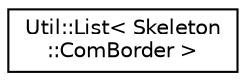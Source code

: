 digraph "Graphical Class Hierarchy"
{
 // LATEX_PDF_SIZE
  edge [fontname="Helvetica",fontsize="10",labelfontname="Helvetica",labelfontsize="10"];
  node [fontname="Helvetica",fontsize="10",shape=record];
  rankdir="LR";
  Node0 [label="Util::List\< Skeleton\l::ComBorder \>",height=0.2,width=0.4,color="black", fillcolor="white", style="filled",URL="$classUtil_1_1List.html",tooltip=" "];
}
